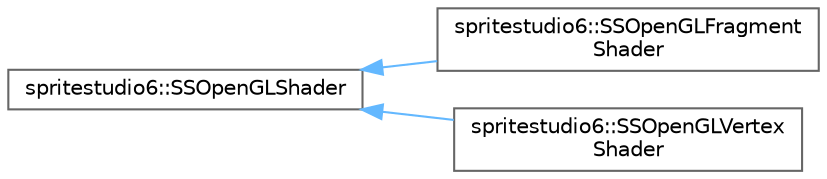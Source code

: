digraph "Graphical Class Hierarchy"
{
 // LATEX_PDF_SIZE
  bgcolor="transparent";
  edge [fontname=Helvetica,fontsize=10,labelfontname=Helvetica,labelfontsize=10];
  node [fontname=Helvetica,fontsize=10,shape=box,height=0.2,width=0.4];
  rankdir="LR";
  Node0 [id="Node000000",label="spritestudio6::SSOpenGLShader",height=0.2,width=0.4,color="grey40", fillcolor="white", style="filled",URL="$classspritestudio6_1_1_s_s_open_g_l_shader.html",tooltip=" "];
  Node0 -> Node1 [id="edge45_Node000000_Node000001",dir="back",color="steelblue1",style="solid",tooltip=" "];
  Node1 [id="Node000001",label="spritestudio6::SSOpenGLFragment\lShader",height=0.2,width=0.4,color="grey40", fillcolor="white", style="filled",URL="$classspritestudio6_1_1_s_s_open_g_l_fragment_shader.html",tooltip=" "];
  Node0 -> Node2 [id="edge46_Node000000_Node000002",dir="back",color="steelblue1",style="solid",tooltip=" "];
  Node2 [id="Node000002",label="spritestudio6::SSOpenGLVertex\lShader",height=0.2,width=0.4,color="grey40", fillcolor="white", style="filled",URL="$classspritestudio6_1_1_s_s_open_g_l_vertex_shader.html",tooltip=" "];
}
